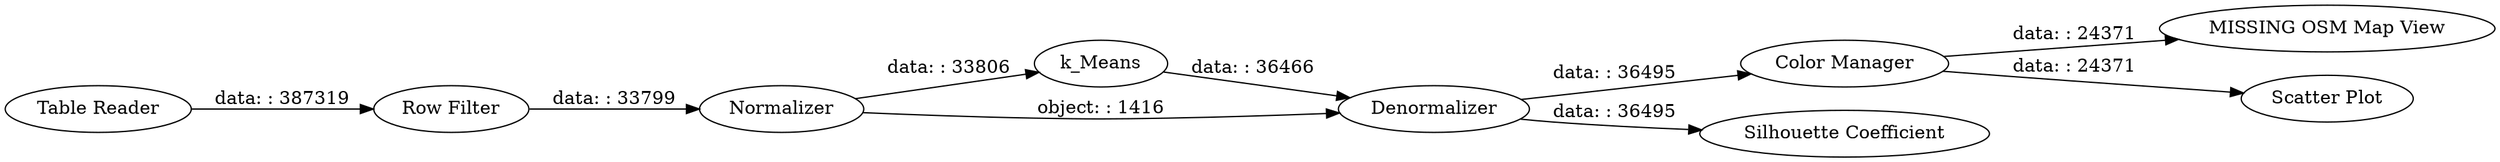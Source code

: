 digraph {
	"1078223096946642524_276" [label="Color Manager"]
	"1078223096946642524_299" [label=Normalizer]
	"1078223096946642524_275" [label="MISSING OSM Map View"]
	"1078223096946642524_274" [label="Row Filter"]
	"1078223096946642524_298" [label="Table Reader"]
	"1078223096946642524_292" [label=k_Means]
	"1078223096946642524_300" [label=Denormalizer]
	"1078223096946642524_297" [label="Silhouette Coefficient"]
	"1078223096946642524_296" [label="Scatter Plot"]
	"1078223096946642524_276" -> "1078223096946642524_296" [label="data: : 24371"]
	"1078223096946642524_276" -> "1078223096946642524_275" [label="data: : 24371"]
	"1078223096946642524_300" -> "1078223096946642524_297" [label="data: : 36495"]
	"1078223096946642524_299" -> "1078223096946642524_300" [label="object: : 1416"]
	"1078223096946642524_292" -> "1078223096946642524_300" [label="data: : 36466"]
	"1078223096946642524_299" -> "1078223096946642524_292" [label="data: : 33806"]
	"1078223096946642524_298" -> "1078223096946642524_274" [label="data: : 387319"]
	"1078223096946642524_274" -> "1078223096946642524_299" [label="data: : 33799"]
	"1078223096946642524_300" -> "1078223096946642524_276" [label="data: : 36495"]
	rankdir=LR
}
